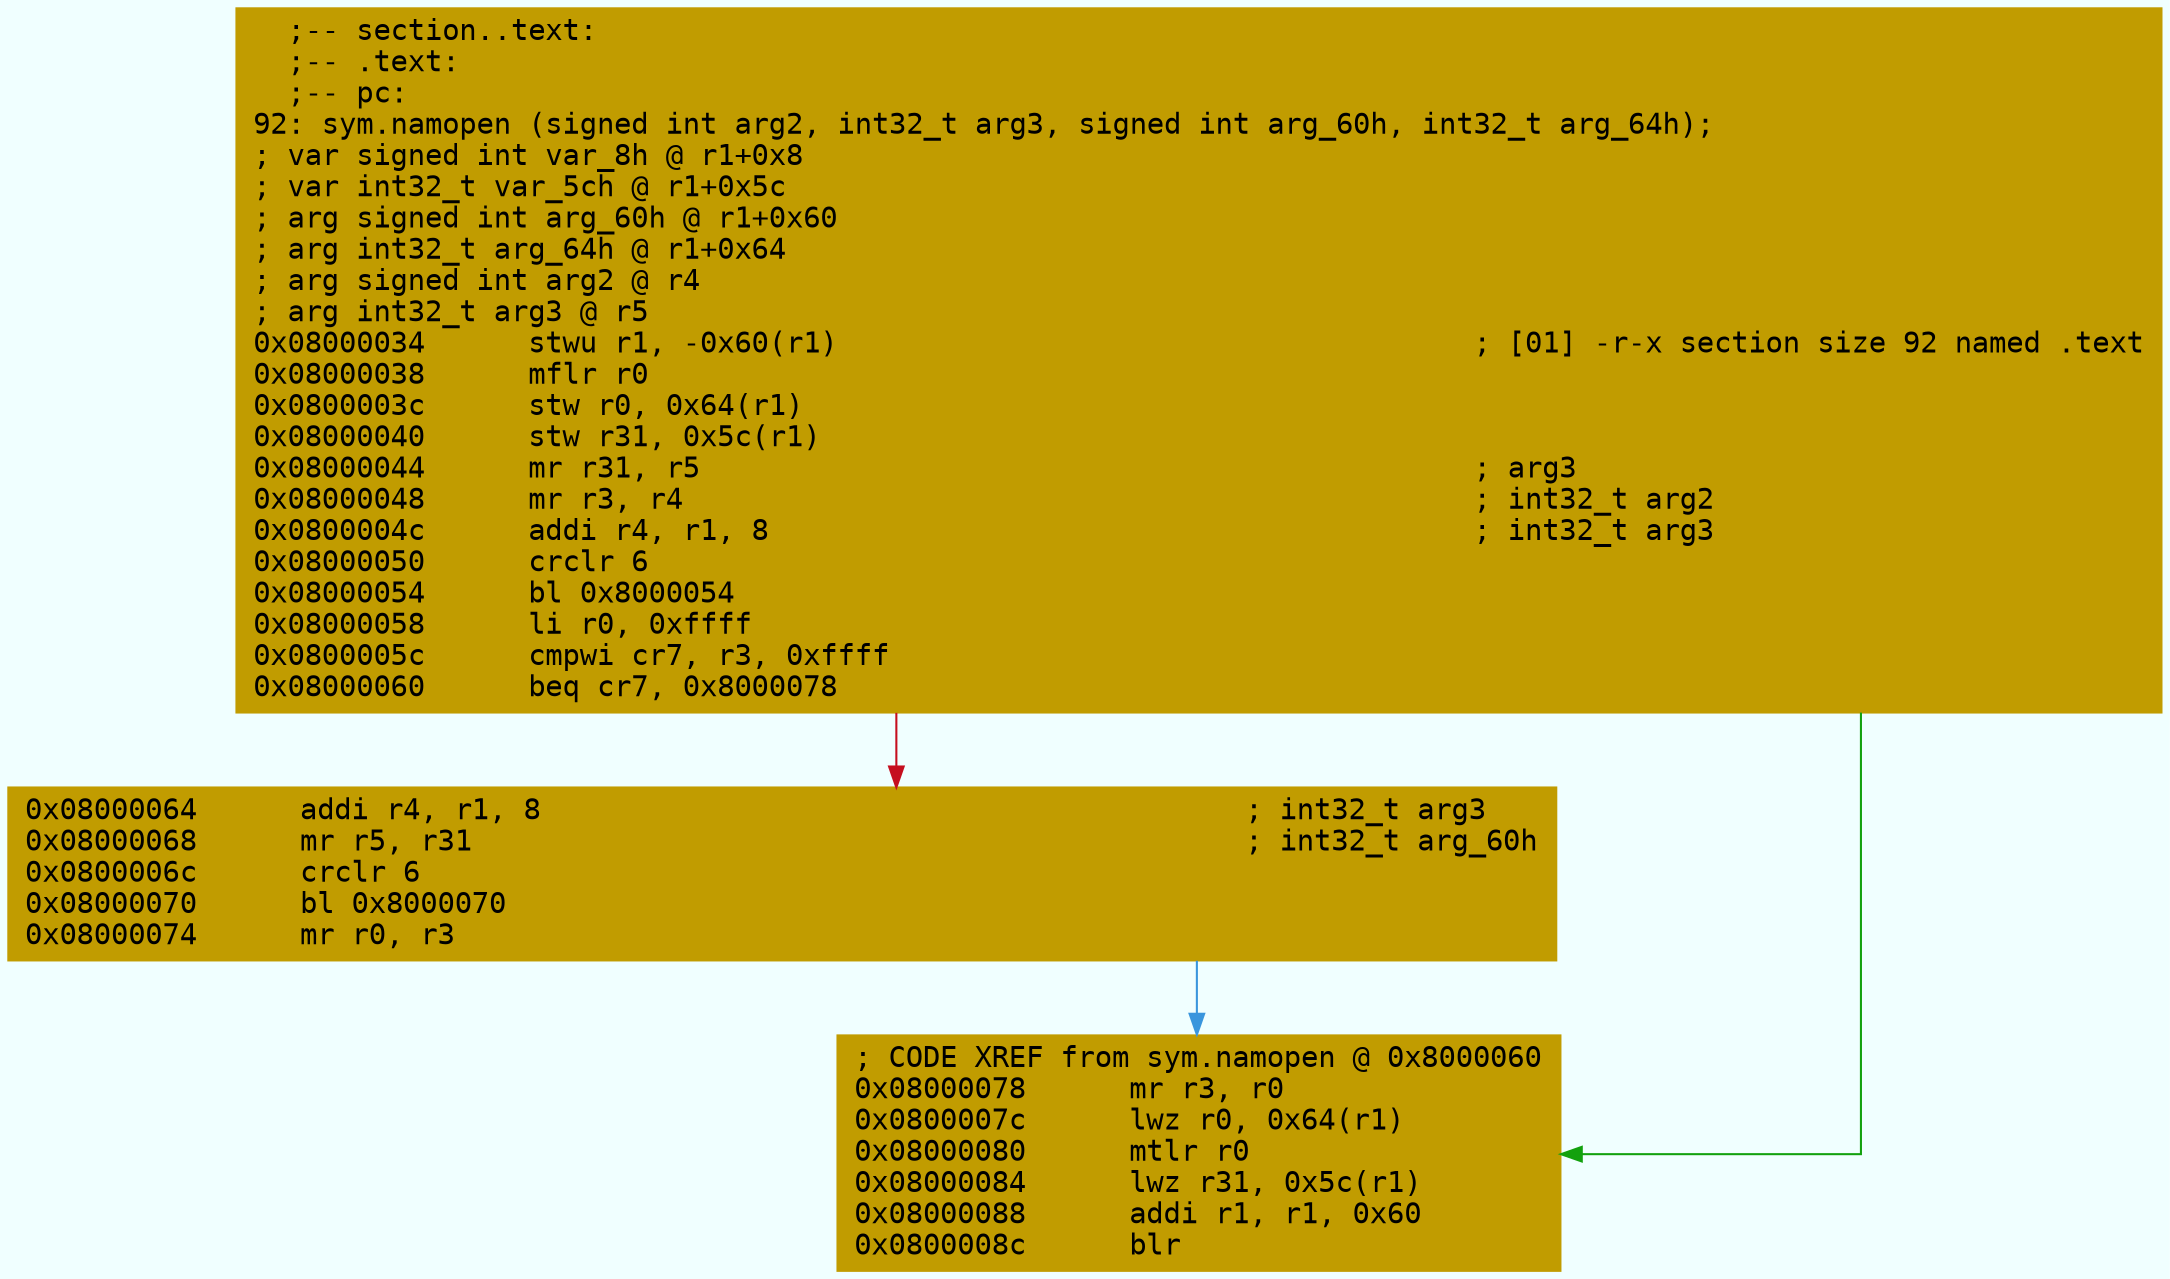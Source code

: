 digraph code {
	graph [bgcolor=azure fontsize=8 fontname="Courier" splines="ortho"];
	node [fillcolor=gray style=filled shape=box];
	edge [arrowhead="normal"];
	"0x08000034" [URL="sym.namopen/0x08000034", fillcolor="#c19c00",color="#c19c00", fontname="Courier",label="  ;-- section..text:\l  ;-- .text:\l  ;-- pc:\l92: sym.namopen (signed int arg2, int32_t arg3, signed int arg_60h, int32_t arg_64h);\l; var signed int var_8h @ r1+0x8\l; var int32_t var_5ch @ r1+0x5c\l; arg signed int arg_60h @ r1+0x60\l; arg int32_t arg_64h @ r1+0x64\l; arg signed int arg2 @ r4\l; arg int32_t arg3 @ r5\l0x08000034      stwu r1, -0x60(r1)                                     ; [01] -r-x section size 92 named .text\l0x08000038      mflr r0\l0x0800003c      stw r0, 0x64(r1)\l0x08000040      stw r31, 0x5c(r1)\l0x08000044      mr r31, r5                                             ; arg3\l0x08000048      mr r3, r4                                              ; int32_t arg2\l0x0800004c      addi r4, r1, 8                                         ; int32_t arg3\l0x08000050      crclr 6\l0x08000054      bl 0x8000054\l0x08000058      li r0, 0xffff\l0x0800005c      cmpwi cr7, r3, 0xffff\l0x08000060      beq cr7, 0x8000078\l"]
	"0x08000064" [URL="sym.namopen/0x08000064", fillcolor="#c19c00",color="#c19c00", fontname="Courier",label="0x08000064      addi r4, r1, 8                                         ; int32_t arg3\l0x08000068      mr r5, r31                                             ; int32_t arg_60h\l0x0800006c      crclr 6\l0x08000070      bl 0x8000070\l0x08000074      mr r0, r3\l"]
	"0x08000078" [URL="sym.namopen/0x08000078", fillcolor="#c19c00",color="#c19c00", fontname="Courier",label="; CODE XREF from sym.namopen @ 0x8000060\l0x08000078      mr r3, r0\l0x0800007c      lwz r0, 0x64(r1)\l0x08000080      mtlr r0\l0x08000084      lwz r31, 0x5c(r1)\l0x08000088      addi r1, r1, 0x60\l0x0800008c      blr\l"]
        "0x08000034" -> "0x08000078" [color="#13a10e"];
        "0x08000034" -> "0x08000064" [color="#c50f1f"];
        "0x08000064" -> "0x08000078" [color="#3a96dd"];
}
